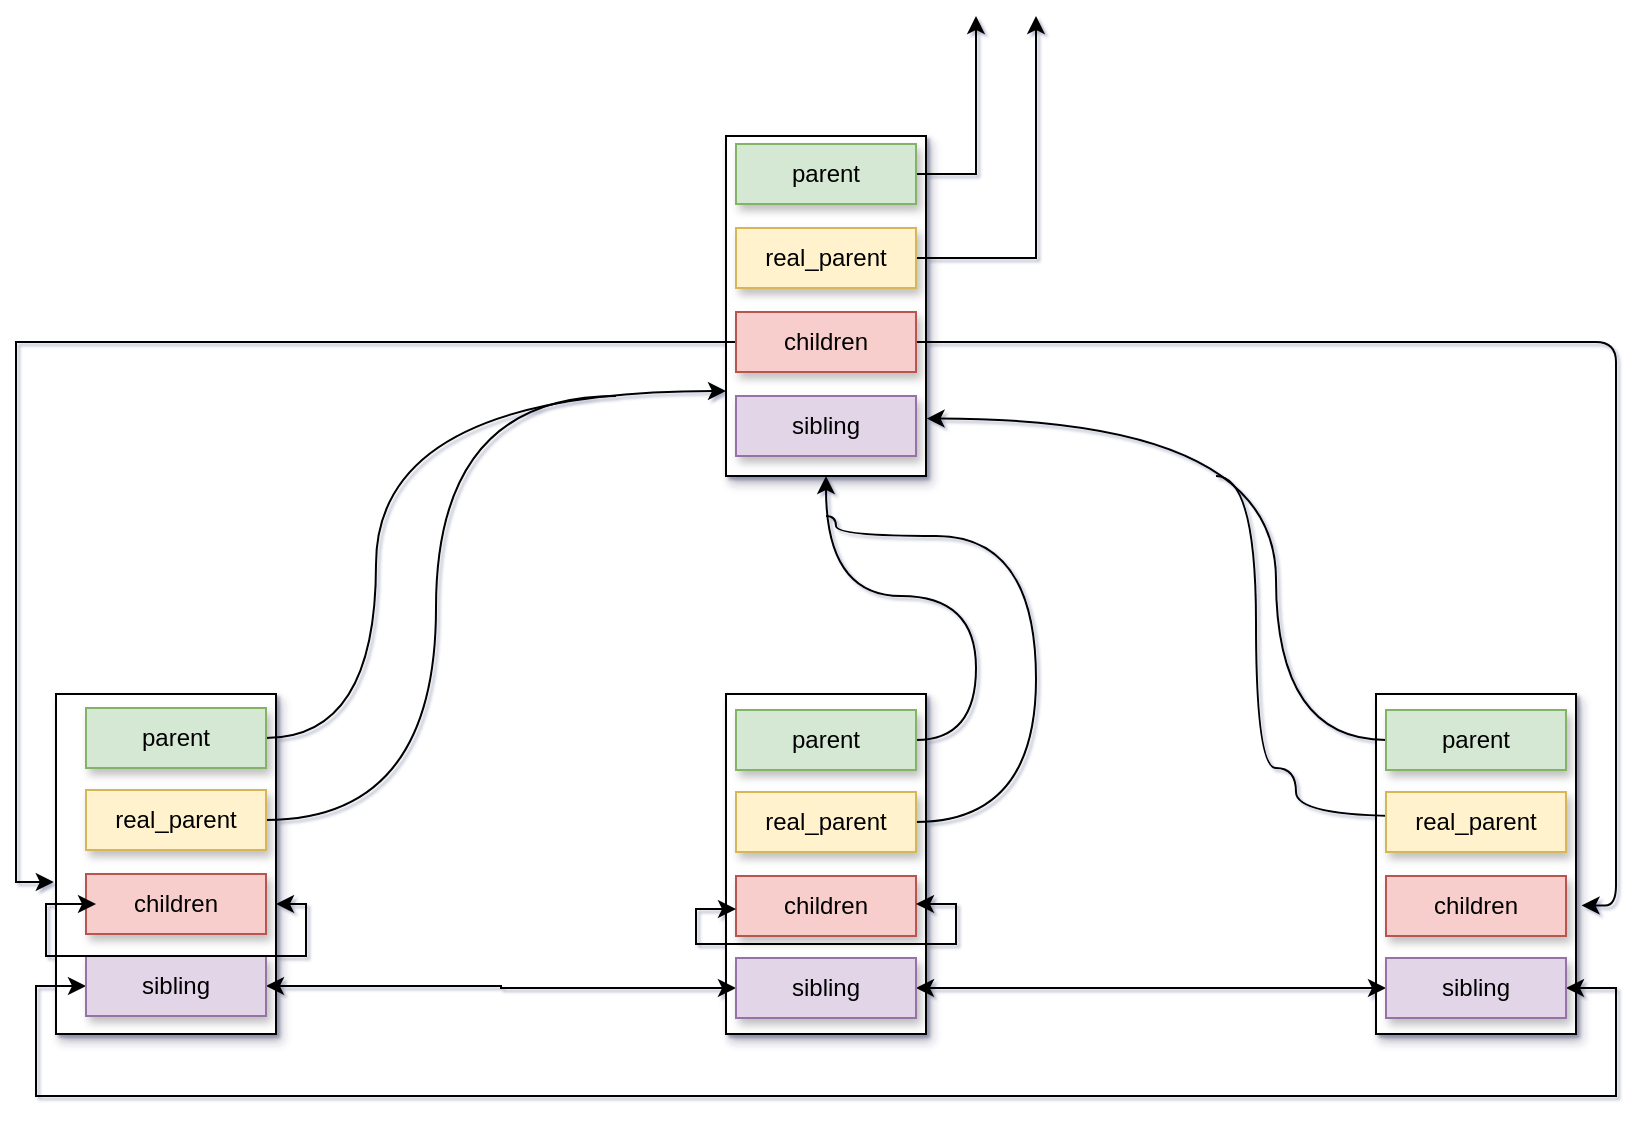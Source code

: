 <mxfile version="20.6.0" type="github"><diagram name="Page-1" id="b520641d-4fe3-3701-9064-5fc419738815"><mxGraphModel dx="1718" dy="962" grid="1" gridSize="10" guides="1" tooltips="1" connect="1" arrows="1" fold="1" page="1" pageScale="1" pageWidth="1100" pageHeight="850" background="#ffffff" math="0" shadow="1"><root><mxCell id="0"/><mxCell id="1" parent="0"/><mxCell id="LcT6CymnBzBt_Gf7xXf8-11" value="" style="rounded=0;whiteSpace=wrap;html=1;shadow=1;movable=1;resizable=1;rotatable=1;deletable=1;editable=1;connectable=1;" vertex="1" parent="1"><mxGeometry x="525" y="690" width="100" height="170" as="geometry"/></mxCell><mxCell id="LcT6CymnBzBt_Gf7xXf8-118" style="edgeStyle=orthogonalEdgeStyle;rounded=0;orthogonalLoop=1;jettySize=auto;html=1;fontFamily=Helvetica;fontSize=12;fontColor=default;startArrow=none;startFill=0;endArrow=classic;endFill=1;" edge="1" parent="1" source="LcT6CymnBzBt_Gf7xXf8-3"><mxGeometry relative="1" as="geometry"><mxPoint x="650" y="630" as="targetPoint"/><Array as="points"><mxPoint x="650" y="709"/><mxPoint x="650" y="665"/></Array></mxGeometry></mxCell><mxCell id="LcT6CymnBzBt_Gf7xXf8-3" value="parent" style="rounded=0;whiteSpace=wrap;html=1;fillColor=#d5e8d4;strokeColor=#82b366;shadow=1;movable=1;resizable=1;rotatable=1;deletable=1;editable=1;connectable=1;" vertex="1" parent="1"><mxGeometry x="530" y="694" width="90" height="30" as="geometry"/></mxCell><mxCell id="LcT6CymnBzBt_Gf7xXf8-120" style="edgeStyle=orthogonalEdgeStyle;rounded=0;orthogonalLoop=1;jettySize=auto;html=1;fontFamily=Helvetica;fontSize=12;fontColor=default;startArrow=none;startFill=0;endArrow=classic;endFill=1;" edge="1" parent="1" source="LcT6CymnBzBt_Gf7xXf8-13"><mxGeometry relative="1" as="geometry"><mxPoint x="680" y="630" as="targetPoint"/><Array as="points"><mxPoint x="680" y="751"/><mxPoint x="680" y="645"/></Array></mxGeometry></mxCell><mxCell id="LcT6CymnBzBt_Gf7xXf8-13" value="real_parent" style="rounded=0;whiteSpace=wrap;html=1;fillColor=#fff2cc;strokeColor=#d6b656;shadow=1;movable=1;resizable=1;rotatable=1;deletable=1;editable=1;connectable=1;" vertex="1" parent="1"><mxGeometry x="530" y="736" width="90" height="30" as="geometry"/></mxCell><mxCell id="LcT6CymnBzBt_Gf7xXf8-14" value="sibling" style="rounded=0;whiteSpace=wrap;html=1;fillColor=#e1d5e7;strokeColor=#9673a6;shadow=1;imageWidth=24;imageHeight=24;arcSize=12;movable=1;resizable=1;rotatable=1;deletable=1;editable=1;connectable=1;" vertex="1" parent="1"><mxGeometry x="530" y="820" width="90" height="30" as="geometry"/></mxCell><mxCell id="LcT6CymnBzBt_Gf7xXf8-68" style="edgeStyle=orthogonalEdgeStyle;rounded=0;orthogonalLoop=1;jettySize=auto;html=1;entryX=-0.01;entryY=0.553;entryDx=0;entryDy=0;entryPerimeter=0;" edge="1" parent="1" source="LcT6CymnBzBt_Gf7xXf8-15" target="LcT6CymnBzBt_Gf7xXf8-33"><mxGeometry relative="1" as="geometry"><Array as="points"><mxPoint x="170" y="793"/><mxPoint x="170" y="1063"/></Array></mxGeometry></mxCell><mxCell id="LcT6CymnBzBt_Gf7xXf8-89" style="edgeStyle=orthogonalEdgeStyle;orthogonalLoop=1;jettySize=auto;html=1;entryX=1.028;entryY=0.622;entryDx=0;entryDy=0;entryPerimeter=0;fontFamily=Helvetica;fontSize=12;fontColor=default;" edge="1" parent="1" source="LcT6CymnBzBt_Gf7xXf8-15" target="LcT6CymnBzBt_Gf7xXf8-18"><mxGeometry relative="1" as="geometry"><Array as="points"><mxPoint x="970" y="793"/><mxPoint x="970" y="1075"/></Array></mxGeometry></mxCell><mxCell id="LcT6CymnBzBt_Gf7xXf8-15" value="children" style="rounded=0;whiteSpace=wrap;html=1;fillColor=#f8cecc;strokeColor=#b85450;shadow=1;movable=1;resizable=1;rotatable=1;deletable=1;editable=1;connectable=1;" vertex="1" parent="1"><mxGeometry x="530" y="778" width="90" height="30" as="geometry"/></mxCell><mxCell id="LcT6CymnBzBt_Gf7xXf8-18" value="" style="rounded=0;whiteSpace=wrap;html=1;shadow=1;movable=1;resizable=1;rotatable=1;deletable=1;editable=1;connectable=1;" vertex="1" parent="1"><mxGeometry x="850" y="969" width="100" height="170" as="geometry"/></mxCell><mxCell id="LcT6CymnBzBt_Gf7xXf8-28" value="" style="rounded=0;whiteSpace=wrap;html=1;shadow=1;movable=1;resizable=1;rotatable=1;deletable=1;editable=1;connectable=1;" vertex="1" parent="1"><mxGeometry x="525" y="969" width="100" height="170" as="geometry"/></mxCell><mxCell id="LcT6CymnBzBt_Gf7xXf8-33" value="" style="rounded=0;whiteSpace=wrap;html=1;shadow=1;movable=1;resizable=1;rotatable=1;deletable=1;editable=1;connectable=1;" vertex="1" parent="1"><mxGeometry x="190" y="969" width="110" height="170" as="geometry"/></mxCell><mxCell id="LcT6CymnBzBt_Gf7xXf8-96" style="edgeStyle=orthogonalEdgeStyle;rounded=1;orthogonalLoop=1;jettySize=auto;html=1;entryX=0;entryY=0.75;entryDx=0;entryDy=0;fontFamily=Helvetica;fontSize=12;fontColor=default;curved=1;" edge="1" parent="1" source="LcT6CymnBzBt_Gf7xXf8-53" target="LcT6CymnBzBt_Gf7xXf8-11"><mxGeometry relative="1" as="geometry"><Array as="points"><mxPoint x="350" y="991"/><mxPoint x="350" y="818"/></Array></mxGeometry></mxCell><mxCell id="LcT6CymnBzBt_Gf7xXf8-53" value="parent" style="rounded=0;whiteSpace=wrap;html=1;fillColor=#d5e8d4;strokeColor=#82b366;shadow=1;movable=1;resizable=1;rotatable=1;deletable=1;editable=1;connectable=1;" vertex="1" parent="1"><mxGeometry x="205" y="976" width="90" height="30" as="geometry"/></mxCell><mxCell id="LcT6CymnBzBt_Gf7xXf8-102" style="edgeStyle=orthogonalEdgeStyle;curved=1;rounded=1;orthogonalLoop=1;jettySize=auto;html=1;fontFamily=Helvetica;fontSize=12;fontColor=default;endArrow=none;endFill=0;" edge="1" parent="1" source="LcT6CymnBzBt_Gf7xXf8-54"><mxGeometry relative="1" as="geometry"><mxPoint x="470" y="820" as="targetPoint"/><Array as="points"><mxPoint x="380" y="1032"/><mxPoint x="380" y="820"/></Array></mxGeometry></mxCell><mxCell id="LcT6CymnBzBt_Gf7xXf8-54" value="real_parent" style="rounded=0;whiteSpace=wrap;html=1;fillColor=#fff2cc;strokeColor=#d6b656;shadow=1;movable=1;resizable=1;rotatable=1;deletable=1;editable=1;connectable=1;" vertex="1" parent="1"><mxGeometry x="205" y="1017" width="90" height="30" as="geometry"/></mxCell><mxCell id="LcT6CymnBzBt_Gf7xXf8-55" value="children" style="rounded=0;whiteSpace=wrap;html=1;fillColor=#f8cecc;strokeColor=#b85450;shadow=1;movable=1;resizable=1;rotatable=1;deletable=1;editable=1;connectable=1;" vertex="1" parent="1"><mxGeometry x="205" y="1059" width="90" height="30" as="geometry"/></mxCell><mxCell id="LcT6CymnBzBt_Gf7xXf8-113" style="edgeStyle=orthogonalEdgeStyle;rounded=0;orthogonalLoop=1;jettySize=auto;html=1;entryX=1;entryY=0.5;entryDx=0;entryDy=0;fontFamily=Helvetica;fontSize=12;fontColor=default;startArrow=classic;startFill=1;endArrow=classic;endFill=1;" edge="1" parent="1" source="LcT6CymnBzBt_Gf7xXf8-56" target="LcT6CymnBzBt_Gf7xXf8-64"><mxGeometry relative="1" as="geometry"><Array as="points"><mxPoint x="180" y="1115"/><mxPoint x="180" y="1170"/><mxPoint x="970" y="1170"/><mxPoint x="970" y="1116"/></Array></mxGeometry></mxCell><mxCell id="LcT6CymnBzBt_Gf7xXf8-114" style="edgeStyle=orthogonalEdgeStyle;rounded=0;orthogonalLoop=1;jettySize=auto;html=1;fontFamily=Helvetica;fontSize=12;fontColor=default;startArrow=classic;startFill=1;endArrow=classic;endFill=1;" edge="1" parent="1" source="LcT6CymnBzBt_Gf7xXf8-56" target="LcT6CymnBzBt_Gf7xXf8-60"><mxGeometry relative="1" as="geometry"/></mxCell><mxCell id="LcT6CymnBzBt_Gf7xXf8-56" value="sibling" style="rounded=0;whiteSpace=wrap;html=1;fillColor=#e1d5e7;strokeColor=#9673a6;shadow=1;movable=1;resizable=1;rotatable=1;deletable=1;editable=1;connectable=1;" vertex="1" parent="1"><mxGeometry x="205" y="1100" width="90" height="30" as="geometry"/></mxCell><mxCell id="LcT6CymnBzBt_Gf7xXf8-106" style="edgeStyle=orthogonalEdgeStyle;curved=1;rounded=1;orthogonalLoop=1;jettySize=auto;html=1;fontFamily=Helvetica;fontSize=12;fontColor=default;startArrow=none;startFill=0;endArrow=classic;endFill=1;" edge="1" parent="1" source="LcT6CymnBzBt_Gf7xXf8-57"><mxGeometry relative="1" as="geometry"><mxPoint x="575" y="860" as="targetPoint"/><Array as="points"><mxPoint x="650" y="992"/><mxPoint x="650" y="920"/><mxPoint x="575" y="920"/></Array></mxGeometry></mxCell><mxCell id="LcT6CymnBzBt_Gf7xXf8-57" value="parent" style="rounded=0;whiteSpace=wrap;html=1;fillColor=#d5e8d4;strokeColor=#82b366;shadow=1;movable=1;resizable=1;rotatable=1;deletable=1;editable=1;connectable=1;" vertex="1" parent="1"><mxGeometry x="530" y="977" width="90" height="30" as="geometry"/></mxCell><mxCell id="LcT6CymnBzBt_Gf7xXf8-108" style="edgeStyle=orthogonalEdgeStyle;curved=1;rounded=1;orthogonalLoop=1;jettySize=auto;html=1;fontFamily=Helvetica;fontSize=12;fontColor=default;startArrow=none;startFill=0;endArrow=none;endFill=0;" edge="1" parent="1" source="LcT6CymnBzBt_Gf7xXf8-58"><mxGeometry relative="1" as="geometry"><mxPoint x="575" y="880" as="targetPoint"/><Array as="points"><mxPoint x="680" y="1033"/><mxPoint x="680" y="890"/><mxPoint x="580" y="890"/></Array></mxGeometry></mxCell><mxCell id="LcT6CymnBzBt_Gf7xXf8-58" value="real_parent" style="rounded=0;whiteSpace=wrap;html=1;fillColor=#fff2cc;strokeColor=#d6b656;shadow=1;movable=1;resizable=1;rotatable=1;deletable=1;editable=1;connectable=1;" vertex="1" parent="1"><mxGeometry x="530" y="1018" width="90" height="30" as="geometry"/></mxCell><mxCell id="LcT6CymnBzBt_Gf7xXf8-59" value="children" style="rounded=0;whiteSpace=wrap;html=1;fillColor=#f8cecc;strokeColor=#b85450;shadow=1;movable=1;resizable=1;rotatable=1;deletable=1;editable=1;connectable=1;" vertex="1" parent="1"><mxGeometry x="530" y="1060" width="90" height="30" as="geometry"/></mxCell><mxCell id="LcT6CymnBzBt_Gf7xXf8-115" style="edgeStyle=orthogonalEdgeStyle;rounded=0;orthogonalLoop=1;jettySize=auto;html=1;entryX=0;entryY=0.5;entryDx=0;entryDy=0;fontFamily=Helvetica;fontSize=12;fontColor=default;startArrow=classic;startFill=1;endArrow=classic;endFill=1;" edge="1" parent="1" source="LcT6CymnBzBt_Gf7xXf8-60" target="LcT6CymnBzBt_Gf7xXf8-64"><mxGeometry relative="1" as="geometry"/></mxCell><mxCell id="LcT6CymnBzBt_Gf7xXf8-60" value="sibling" style="rounded=0;whiteSpace=wrap;html=1;fillColor=#e1d5e7;strokeColor=#9673a6;shadow=1;movable=1;resizable=1;rotatable=1;deletable=1;editable=1;connectable=1;" vertex="1" parent="1"><mxGeometry x="530" y="1101" width="90" height="30" as="geometry"/></mxCell><mxCell id="LcT6CymnBzBt_Gf7xXf8-109" style="edgeStyle=orthogonalEdgeStyle;curved=1;rounded=1;orthogonalLoop=1;jettySize=auto;html=1;entryX=1.003;entryY=0.831;entryDx=0;entryDy=0;entryPerimeter=0;fontFamily=Helvetica;fontSize=12;fontColor=default;startArrow=none;startFill=0;endArrow=classic;endFill=1;" edge="1" parent="1" source="LcT6CymnBzBt_Gf7xXf8-61" target="LcT6CymnBzBt_Gf7xXf8-11"><mxGeometry relative="1" as="geometry"><Array as="points"><mxPoint x="800" y="992"/><mxPoint x="800" y="831"/></Array></mxGeometry></mxCell><mxCell id="LcT6CymnBzBt_Gf7xXf8-61" value="parent" style="rounded=0;whiteSpace=wrap;html=1;fillColor=#d5e8d4;strokeColor=#82b366;shadow=1;movable=1;resizable=1;rotatable=1;deletable=1;editable=1;connectable=1;" vertex="1" parent="1"><mxGeometry x="855" y="977" width="90" height="30" as="geometry"/></mxCell><mxCell id="LcT6CymnBzBt_Gf7xXf8-111" style="edgeStyle=orthogonalEdgeStyle;curved=1;rounded=1;orthogonalLoop=1;jettySize=auto;html=1;fontFamily=Helvetica;fontSize=12;fontColor=default;startArrow=none;startFill=0;endArrow=none;endFill=0;" edge="1" parent="1"><mxGeometry relative="1" as="geometry"><mxPoint x="865" y="1030" as="sourcePoint"/><mxPoint x="770" y="860" as="targetPoint"/><Array as="points"><mxPoint x="810" y="1030"/><mxPoint x="810" y="1006"/><mxPoint x="790" y="1006"/><mxPoint x="790" y="860"/></Array></mxGeometry></mxCell><mxCell id="LcT6CymnBzBt_Gf7xXf8-62" value="real_parent" style="rounded=0;whiteSpace=wrap;html=1;fillColor=#fff2cc;strokeColor=#d6b656;shadow=1;movable=1;resizable=1;rotatable=1;deletable=1;editable=1;connectable=1;" vertex="1" parent="1"><mxGeometry x="855" y="1018" width="90" height="30" as="geometry"/></mxCell><mxCell id="LcT6CymnBzBt_Gf7xXf8-63" value="children" style="rounded=0;whiteSpace=wrap;html=1;fillColor=#f8cecc;strokeColor=#b85450;shadow=1;movable=1;resizable=1;rotatable=1;deletable=1;editable=1;connectable=1;" vertex="1" parent="1"><mxGeometry x="855" y="1060" width="90" height="30" as="geometry"/></mxCell><mxCell id="LcT6CymnBzBt_Gf7xXf8-64" value="sibling" style="rounded=0;whiteSpace=wrap;html=1;fillColor=#e1d5e7;strokeColor=#9673a6;shadow=1;movable=1;resizable=1;rotatable=1;deletable=1;editable=1;connectable=1;" vertex="1" parent="1"><mxGeometry x="855" y="1101" width="90" height="30" as="geometry"/></mxCell><mxCell id="LcT6CymnBzBt_Gf7xXf8-95" style="edgeStyle=orthogonalEdgeStyle;orthogonalLoop=1;jettySize=auto;html=1;entryX=0;entryY=0.5;entryDx=0;entryDy=0;fontFamily=Helvetica;fontSize=12;fontColor=default;exitX=1;exitY=0.5;exitDx=0;exitDy=0;rounded=0;startArrow=classic;startFill=1;" edge="1" parent="1"><mxGeometry relative="1" as="geometry"><mxPoint x="300" y="1074" as="sourcePoint"/><mxPoint x="210" y="1074" as="targetPoint"/><Array as="points"><mxPoint x="315" y="1074"/><mxPoint x="315" y="1100"/><mxPoint x="185" y="1100"/><mxPoint x="185" y="1074"/></Array></mxGeometry></mxCell><mxCell id="LcT6CymnBzBt_Gf7xXf8-116" style="edgeStyle=orthogonalEdgeStyle;rounded=0;orthogonalLoop=1;jettySize=auto;html=1;entryX=0;entryY=0.75;entryDx=0;entryDy=0;fontFamily=Helvetica;fontSize=12;fontColor=default;startArrow=classic;startFill=1;endArrow=classic;endFill=1;" edge="1" parent="1"><mxGeometry relative="1" as="geometry"><mxPoint x="620" y="1074.0" as="sourcePoint"/><mxPoint x="530" y="1076.5" as="targetPoint"/><Array as="points"><mxPoint x="640" y="1074"/><mxPoint x="640" y="1094"/><mxPoint x="510" y="1094"/><mxPoint x="510" y="1077"/></Array></mxGeometry></mxCell></root></mxGraphModel></diagram></mxfile>